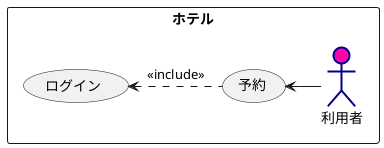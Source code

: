 @startuml ユースケース図
rectangle ホテル{
usecase 予約
usecase ログイン
actor 利用者 #ff00aa;line:DarkBlue;line.bold;
}
ログイン<.予約: <<include>>
利用者 -left->予約
@enduml